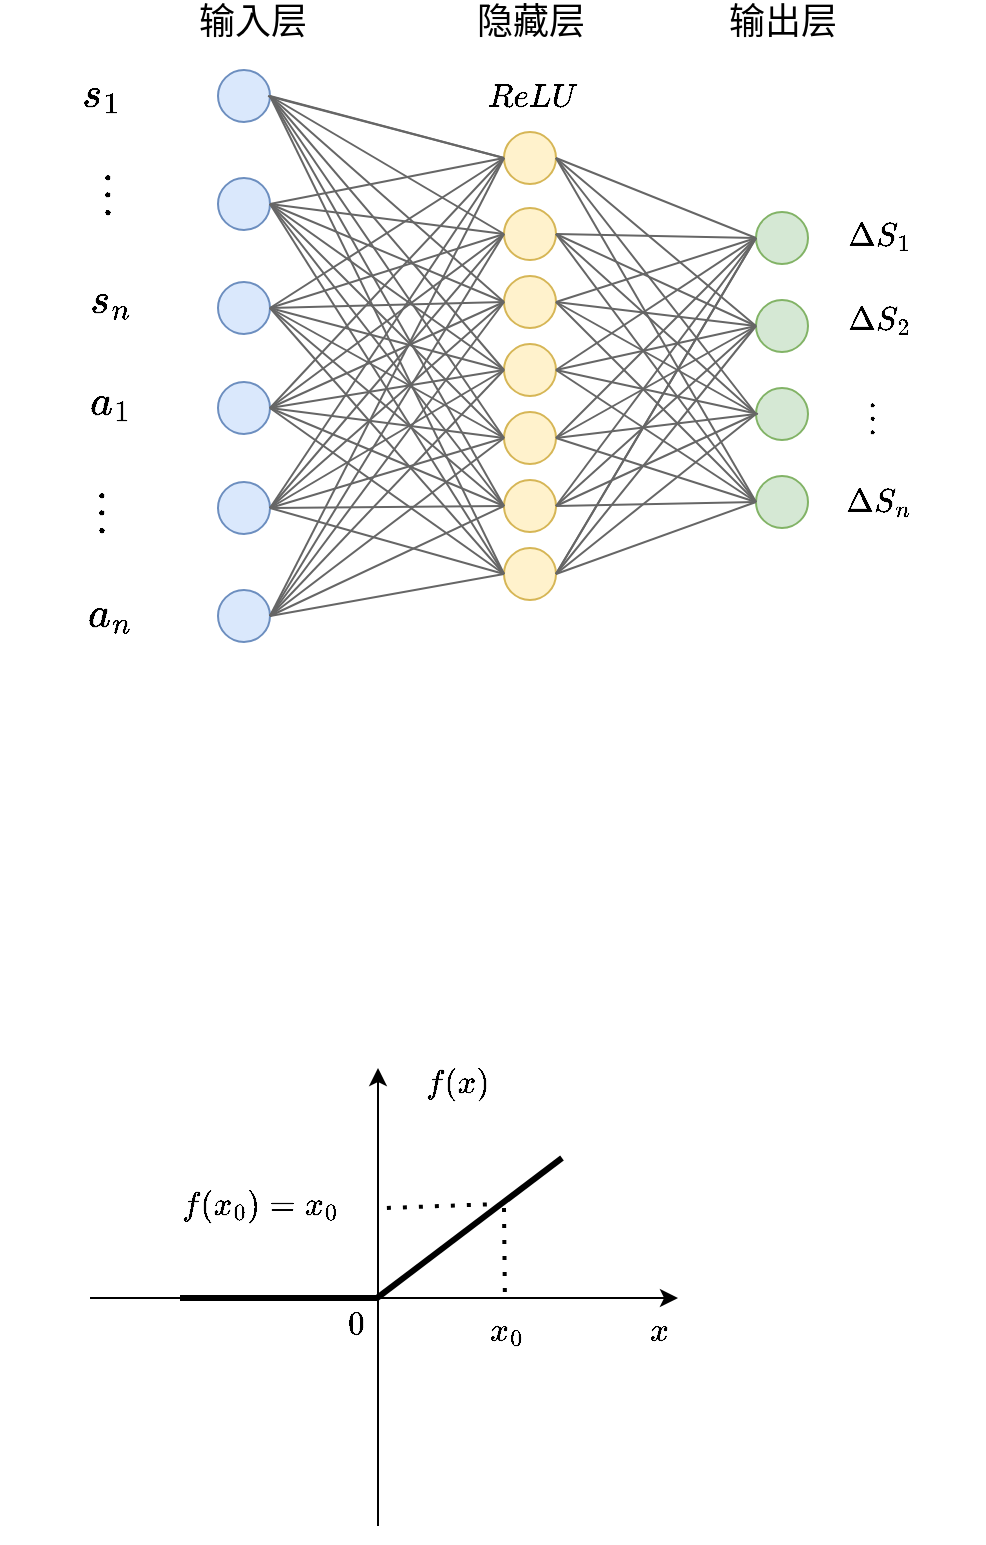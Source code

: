 <mxfile version="15.9.1" type="github">
  <diagram id="R-0LJIg4740oiYrScQ-5" name="第 1 页">
    <mxGraphModel dx="239" dy="440" grid="0" gridSize="10" guides="1" tooltips="1" connect="1" arrows="1" fold="1" page="0" pageScale="1" pageWidth="827" pageHeight="1169" math="1" shadow="0">
      <root>
        <mxCell id="0" />
        <mxCell id="1" parent="0" />
        <mxCell id="kZnqD4HNdVJVELvwvlzz-5" value="" style="ellipse;whiteSpace=wrap;html=1;aspect=fixed;fillColor=#dae8fc;strokeColor=#6c8ebf;" parent="1" vertex="1">
          <mxGeometry x="134" y="293" width="26" height="26" as="geometry" />
        </mxCell>
        <mxCell id="kZnqD4HNdVJVELvwvlzz-6" value="" style="ellipse;whiteSpace=wrap;html=1;aspect=fixed;fillColor=#dae8fc;strokeColor=#6c8ebf;" parent="1" vertex="1">
          <mxGeometry x="134" y="347" width="26" height="26" as="geometry" />
        </mxCell>
        <mxCell id="kZnqD4HNdVJVELvwvlzz-16" value="" style="ellipse;whiteSpace=wrap;html=1;aspect=fixed;fillColor=#dae8fc;strokeColor=#6c8ebf;" parent="1" vertex="1">
          <mxGeometry x="134" y="399" width="26" height="26" as="geometry" />
        </mxCell>
        <mxCell id="kZnqD4HNdVJVELvwvlzz-17" value="" style="ellipse;whiteSpace=wrap;html=1;aspect=fixed;fillColor=#dae8fc;strokeColor=#6c8ebf;" parent="1" vertex="1">
          <mxGeometry x="134" y="449" width="26" height="26" as="geometry" />
        </mxCell>
        <mxCell id="kZnqD4HNdVJVELvwvlzz-18" value="" style="ellipse;whiteSpace=wrap;html=1;aspect=fixed;fillColor=#dae8fc;strokeColor=#6c8ebf;" parent="1" vertex="1">
          <mxGeometry x="134" y="499" width="26" height="26" as="geometry" />
        </mxCell>
        <mxCell id="kZnqD4HNdVJVELvwvlzz-19" value="" style="ellipse;whiteSpace=wrap;html=1;aspect=fixed;fillColor=#dae8fc;strokeColor=#6c8ebf;" parent="1" vertex="1">
          <mxGeometry x="134" y="553" width="26" height="26" as="geometry" />
        </mxCell>
        <mxCell id="kZnqD4HNdVJVELvwvlzz-20" value="" style="ellipse;whiteSpace=wrap;html=1;aspect=fixed;fillColor=#fff2cc;strokeColor=#d6b656;" parent="1" vertex="1">
          <mxGeometry x="277" y="362" width="26" height="26" as="geometry" />
        </mxCell>
        <mxCell id="kZnqD4HNdVJVELvwvlzz-21" value="" style="ellipse;whiteSpace=wrap;html=1;aspect=fixed;fillColor=#fff2cc;strokeColor=#d6b656;" parent="1" vertex="1">
          <mxGeometry x="277" y="396" width="26" height="26" as="geometry" />
        </mxCell>
        <mxCell id="kZnqD4HNdVJVELvwvlzz-24" value="" style="ellipse;whiteSpace=wrap;html=1;aspect=fixed;fillColor=#d5e8d4;strokeColor=#82b366;" parent="1" vertex="1">
          <mxGeometry x="403" y="364" width="26" height="26" as="geometry" />
        </mxCell>
        <mxCell id="kZnqD4HNdVJVELvwvlzz-25" value="" style="ellipse;whiteSpace=wrap;html=1;aspect=fixed;fillColor=#d5e8d4;strokeColor=#82b366;" parent="1" vertex="1">
          <mxGeometry x="403" y="408" width="26" height="26" as="geometry" />
        </mxCell>
        <mxCell id="kZnqD4HNdVJVELvwvlzz-26" value="" style="ellipse;whiteSpace=wrap;html=1;aspect=fixed;fillColor=#d5e8d4;strokeColor=#82b366;" parent="1" vertex="1">
          <mxGeometry x="403" y="452" width="26" height="26" as="geometry" />
        </mxCell>
        <mxCell id="kZnqD4HNdVJVELvwvlzz-27" value="" style="ellipse;whiteSpace=wrap;html=1;aspect=fixed;fillColor=#d5e8d4;strokeColor=#82b366;" parent="1" vertex="1">
          <mxGeometry x="403" y="496" width="26" height="26" as="geometry" />
        </mxCell>
        <mxCell id="kZnqD4HNdVJVELvwvlzz-32" value="" style="ellipse;whiteSpace=wrap;html=1;aspect=fixed;fillColor=#fff2cc;strokeColor=#d6b656;" parent="1" vertex="1">
          <mxGeometry x="277" y="430" width="26" height="26" as="geometry" />
        </mxCell>
        <mxCell id="kZnqD4HNdVJVELvwvlzz-33" value="" style="ellipse;whiteSpace=wrap;html=1;aspect=fixed;fillColor=#fff2cc;strokeColor=#d6b656;" parent="1" vertex="1">
          <mxGeometry x="277" y="464" width="26" height="26" as="geometry" />
        </mxCell>
        <mxCell id="kZnqD4HNdVJVELvwvlzz-34" value="" style="ellipse;whiteSpace=wrap;html=1;aspect=fixed;fillColor=#fff2cc;strokeColor=#d6b656;" parent="1" vertex="1">
          <mxGeometry x="277" y="498" width="26" height="26" as="geometry" />
        </mxCell>
        <mxCell id="kZnqD4HNdVJVELvwvlzz-35" value="" style="ellipse;whiteSpace=wrap;html=1;aspect=fixed;fillColor=#fff2cc;strokeColor=#d6b656;" parent="1" vertex="1">
          <mxGeometry x="277" y="532" width="26" height="26" as="geometry" />
        </mxCell>
        <mxCell id="kZnqD4HNdVJVELvwvlzz-36" value="" style="ellipse;whiteSpace=wrap;html=1;aspect=fixed;fillColor=#fff2cc;strokeColor=#d6b656;" parent="1" vertex="1">
          <mxGeometry x="277" y="324" width="26" height="26" as="geometry" />
        </mxCell>
        <mxCell id="kZnqD4HNdVJVELvwvlzz-40" value="" style="endArrow=none;html=1;rounded=0;entryX=0;entryY=0.5;entryDx=0;entryDy=0;fillColor=#f5f5f5;strokeColor=#666666;" parent="1" target="kZnqD4HNdVJVELvwvlzz-36" edge="1">
          <mxGeometry width="50" height="50" relative="1" as="geometry">
            <mxPoint x="159" y="306" as="sourcePoint" />
            <mxPoint x="264" y="337" as="targetPoint" />
          </mxGeometry>
        </mxCell>
        <mxCell id="kZnqD4HNdVJVELvwvlzz-41" value="" style="endArrow=none;html=1;rounded=0;entryX=0;entryY=0.5;entryDx=0;entryDy=0;fillColor=#f5f5f5;strokeColor=#666666;" parent="1" target="kZnqD4HNdVJVELvwvlzz-36" edge="1">
          <mxGeometry width="50" height="50" relative="1" as="geometry">
            <mxPoint x="160" y="306" as="sourcePoint" />
            <mxPoint x="264" y="337" as="targetPoint" />
          </mxGeometry>
        </mxCell>
        <mxCell id="kZnqD4HNdVJVELvwvlzz-43" value="" style="endArrow=none;html=1;rounded=0;entryX=0;entryY=0.5;entryDx=0;entryDy=0;fillColor=#f5f5f5;strokeColor=#666666;" parent="1" target="kZnqD4HNdVJVELvwvlzz-20" edge="1">
          <mxGeometry width="50" height="50" relative="1" as="geometry">
            <mxPoint x="160" y="306" as="sourcePoint" />
            <mxPoint x="264" y="337" as="targetPoint" />
          </mxGeometry>
        </mxCell>
        <mxCell id="kZnqD4HNdVJVELvwvlzz-44" value="" style="endArrow=none;html=1;rounded=0;entryX=0;entryY=0.5;entryDx=0;entryDy=0;fillColor=#f5f5f5;strokeColor=#666666;" parent="1" target="kZnqD4HNdVJVELvwvlzz-21" edge="1">
          <mxGeometry width="50" height="50" relative="1" as="geometry">
            <mxPoint x="160" y="306" as="sourcePoint" />
            <mxPoint x="264" y="337" as="targetPoint" />
          </mxGeometry>
        </mxCell>
        <mxCell id="kZnqD4HNdVJVELvwvlzz-45" value="" style="endArrow=none;html=1;rounded=0;entryX=0;entryY=0.5;entryDx=0;entryDy=0;fillColor=#f5f5f5;strokeColor=#666666;" parent="1" target="kZnqD4HNdVJVELvwvlzz-32" edge="1">
          <mxGeometry width="50" height="50" relative="1" as="geometry">
            <mxPoint x="160" y="306" as="sourcePoint" />
            <mxPoint x="264" y="337" as="targetPoint" />
          </mxGeometry>
        </mxCell>
        <mxCell id="kZnqD4HNdVJVELvwvlzz-46" value="" style="endArrow=none;html=1;rounded=0;entryX=0;entryY=0.5;entryDx=0;entryDy=0;fillColor=#f5f5f5;strokeColor=#666666;" parent="1" target="kZnqD4HNdVJVELvwvlzz-33" edge="1">
          <mxGeometry width="50" height="50" relative="1" as="geometry">
            <mxPoint x="160" y="306" as="sourcePoint" />
            <mxPoint x="264" y="337" as="targetPoint" />
          </mxGeometry>
        </mxCell>
        <mxCell id="kZnqD4HNdVJVELvwvlzz-47" value="" style="endArrow=none;html=1;rounded=0;entryX=0;entryY=0.5;entryDx=0;entryDy=0;fillColor=#f5f5f5;strokeColor=#666666;" parent="1" target="kZnqD4HNdVJVELvwvlzz-34" edge="1">
          <mxGeometry width="50" height="50" relative="1" as="geometry">
            <mxPoint x="160" y="306" as="sourcePoint" />
            <mxPoint x="264" y="337" as="targetPoint" />
          </mxGeometry>
        </mxCell>
        <mxCell id="kZnqD4HNdVJVELvwvlzz-48" value="" style="endArrow=none;html=1;rounded=0;entryX=0;entryY=0.5;entryDx=0;entryDy=0;fillColor=#f5f5f5;strokeColor=#666666;" parent="1" target="kZnqD4HNdVJVELvwvlzz-35" edge="1">
          <mxGeometry width="50" height="50" relative="1" as="geometry">
            <mxPoint x="160" y="306" as="sourcePoint" />
            <mxPoint x="264" y="337" as="targetPoint" />
          </mxGeometry>
        </mxCell>
        <mxCell id="kZnqD4HNdVJVELvwvlzz-49" value="" style="endArrow=none;html=1;rounded=0;entryX=1;entryY=0.5;entryDx=0;entryDy=0;exitX=0;exitY=0.5;exitDx=0;exitDy=0;fillColor=#f5f5f5;strokeColor=#666666;" parent="1" source="kZnqD4HNdVJVELvwvlzz-36" target="kZnqD4HNdVJVELvwvlzz-6" edge="1">
          <mxGeometry width="50" height="50" relative="1" as="geometry">
            <mxPoint x="27" y="413" as="sourcePoint" />
            <mxPoint x="77" y="363" as="targetPoint" />
          </mxGeometry>
        </mxCell>
        <mxCell id="kZnqD4HNdVJVELvwvlzz-50" value="" style="endArrow=none;html=1;rounded=0;entryX=1;entryY=0.5;entryDx=0;entryDy=0;exitX=0;exitY=0.5;exitDx=0;exitDy=0;fillColor=#f5f5f5;strokeColor=#666666;" parent="1" source="kZnqD4HNdVJVELvwvlzz-20" target="kZnqD4HNdVJVELvwvlzz-6" edge="1">
          <mxGeometry width="50" height="50" relative="1" as="geometry">
            <mxPoint x="27" y="413" as="sourcePoint" />
            <mxPoint x="77" y="363" as="targetPoint" />
          </mxGeometry>
        </mxCell>
        <mxCell id="kZnqD4HNdVJVELvwvlzz-51" value="" style="endArrow=none;html=1;rounded=0;entryX=1;entryY=0.5;entryDx=0;entryDy=0;exitX=0;exitY=0.5;exitDx=0;exitDy=0;fillColor=#f5f5f5;strokeColor=#666666;" parent="1" source="kZnqD4HNdVJVELvwvlzz-21" target="kZnqD4HNdVJVELvwvlzz-6" edge="1">
          <mxGeometry width="50" height="50" relative="1" as="geometry">
            <mxPoint x="27" y="413" as="sourcePoint" />
            <mxPoint x="77" y="363" as="targetPoint" />
          </mxGeometry>
        </mxCell>
        <mxCell id="kZnqD4HNdVJVELvwvlzz-52" value="" style="endArrow=none;html=1;rounded=0;entryX=1;entryY=0.5;entryDx=0;entryDy=0;exitX=0;exitY=0.5;exitDx=0;exitDy=0;fillColor=#f5f5f5;strokeColor=#666666;" parent="1" source="kZnqD4HNdVJVELvwvlzz-32" target="kZnqD4HNdVJVELvwvlzz-6" edge="1">
          <mxGeometry width="50" height="50" relative="1" as="geometry">
            <mxPoint x="27" y="413" as="sourcePoint" />
            <mxPoint x="77" y="363" as="targetPoint" />
          </mxGeometry>
        </mxCell>
        <mxCell id="kZnqD4HNdVJVELvwvlzz-53" value="" style="endArrow=none;html=1;rounded=0;entryX=1;entryY=0.5;entryDx=0;entryDy=0;exitX=0;exitY=0.5;exitDx=0;exitDy=0;fillColor=#f5f5f5;strokeColor=#666666;" parent="1" source="kZnqD4HNdVJVELvwvlzz-33" target="kZnqD4HNdVJVELvwvlzz-6" edge="1">
          <mxGeometry width="50" height="50" relative="1" as="geometry">
            <mxPoint x="27" y="413" as="sourcePoint" />
            <mxPoint x="77" y="363" as="targetPoint" />
          </mxGeometry>
        </mxCell>
        <mxCell id="kZnqD4HNdVJVELvwvlzz-54" value="" style="endArrow=none;html=1;rounded=0;entryX=1;entryY=0.5;entryDx=0;entryDy=0;exitX=0;exitY=0.5;exitDx=0;exitDy=0;fillColor=#f5f5f5;strokeColor=#666666;" parent="1" source="kZnqD4HNdVJVELvwvlzz-34" target="kZnqD4HNdVJVELvwvlzz-6" edge="1">
          <mxGeometry width="50" height="50" relative="1" as="geometry">
            <mxPoint x="27" y="413" as="sourcePoint" />
            <mxPoint x="77" y="363" as="targetPoint" />
          </mxGeometry>
        </mxCell>
        <mxCell id="kZnqD4HNdVJVELvwvlzz-55" value="" style="endArrow=none;html=1;rounded=0;entryX=1;entryY=0.5;entryDx=0;entryDy=0;exitX=0;exitY=0.5;exitDx=0;exitDy=0;fillColor=#f5f5f5;strokeColor=#666666;" parent="1" source="kZnqD4HNdVJVELvwvlzz-35" target="kZnqD4HNdVJVELvwvlzz-6" edge="1">
          <mxGeometry width="50" height="50" relative="1" as="geometry">
            <mxPoint x="27" y="413" as="sourcePoint" />
            <mxPoint x="77" y="363" as="targetPoint" />
          </mxGeometry>
        </mxCell>
        <mxCell id="kZnqD4HNdVJVELvwvlzz-57" value="" style="endArrow=none;html=1;rounded=0;entryX=1;entryY=0.5;entryDx=0;entryDy=0;exitX=0;exitY=0.5;exitDx=0;exitDy=0;fillColor=#f5f5f5;strokeColor=#666666;" parent="1" source="kZnqD4HNdVJVELvwvlzz-36" target="kZnqD4HNdVJVELvwvlzz-16" edge="1">
          <mxGeometry width="50" height="50" relative="1" as="geometry">
            <mxPoint x="61" y="468" as="sourcePoint" />
            <mxPoint x="111" y="418" as="targetPoint" />
          </mxGeometry>
        </mxCell>
        <mxCell id="kZnqD4HNdVJVELvwvlzz-58" value="" style="endArrow=none;html=1;rounded=0;entryX=1;entryY=0.5;entryDx=0;entryDy=0;exitX=0;exitY=0.5;exitDx=0;exitDy=0;fillColor=#f5f5f5;strokeColor=#666666;" parent="1" source="kZnqD4HNdVJVELvwvlzz-20" target="kZnqD4HNdVJVELvwvlzz-16" edge="1">
          <mxGeometry width="50" height="50" relative="1" as="geometry">
            <mxPoint x="61" y="468" as="sourcePoint" />
            <mxPoint x="111" y="418" as="targetPoint" />
          </mxGeometry>
        </mxCell>
        <mxCell id="kZnqD4HNdVJVELvwvlzz-59" value="" style="endArrow=none;html=1;rounded=0;entryX=1;entryY=0.5;entryDx=0;entryDy=0;exitX=0;exitY=0.5;exitDx=0;exitDy=0;fillColor=#f5f5f5;strokeColor=#666666;" parent="1" source="kZnqD4HNdVJVELvwvlzz-21" target="kZnqD4HNdVJVELvwvlzz-16" edge="1">
          <mxGeometry width="50" height="50" relative="1" as="geometry">
            <mxPoint x="61" y="468" as="sourcePoint" />
            <mxPoint x="111" y="418" as="targetPoint" />
          </mxGeometry>
        </mxCell>
        <mxCell id="kZnqD4HNdVJVELvwvlzz-60" value="" style="endArrow=none;html=1;rounded=0;entryX=1;entryY=0.5;entryDx=0;entryDy=0;exitX=0;exitY=0.5;exitDx=0;exitDy=0;fillColor=#f5f5f5;strokeColor=#666666;" parent="1" source="kZnqD4HNdVJVELvwvlzz-32" target="kZnqD4HNdVJVELvwvlzz-16" edge="1">
          <mxGeometry width="50" height="50" relative="1" as="geometry">
            <mxPoint x="61" y="468" as="sourcePoint" />
            <mxPoint x="111" y="418" as="targetPoint" />
          </mxGeometry>
        </mxCell>
        <mxCell id="kZnqD4HNdVJVELvwvlzz-61" value="" style="endArrow=none;html=1;rounded=0;entryX=1;entryY=0.5;entryDx=0;entryDy=0;exitX=0;exitY=0.5;exitDx=0;exitDy=0;fillColor=#f5f5f5;strokeColor=#666666;" parent="1" source="kZnqD4HNdVJVELvwvlzz-33" target="kZnqD4HNdVJVELvwvlzz-16" edge="1">
          <mxGeometry width="50" height="50" relative="1" as="geometry">
            <mxPoint x="61" y="468" as="sourcePoint" />
            <mxPoint x="111" y="418" as="targetPoint" />
          </mxGeometry>
        </mxCell>
        <mxCell id="kZnqD4HNdVJVELvwvlzz-62" value="" style="endArrow=none;html=1;rounded=0;entryX=1;entryY=0.5;entryDx=0;entryDy=0;exitX=0;exitY=0.5;exitDx=0;exitDy=0;fillColor=#f5f5f5;strokeColor=#666666;" parent="1" source="kZnqD4HNdVJVELvwvlzz-34" target="kZnqD4HNdVJVELvwvlzz-16" edge="1">
          <mxGeometry width="50" height="50" relative="1" as="geometry">
            <mxPoint x="61" y="468" as="sourcePoint" />
            <mxPoint x="111" y="418" as="targetPoint" />
          </mxGeometry>
        </mxCell>
        <mxCell id="kZnqD4HNdVJVELvwvlzz-63" value="" style="endArrow=none;html=1;rounded=0;entryX=1;entryY=0.5;entryDx=0;entryDy=0;exitX=0;exitY=0.5;exitDx=0;exitDy=0;fillColor=#f5f5f5;strokeColor=#666666;" parent="1" source="kZnqD4HNdVJVELvwvlzz-35" target="kZnqD4HNdVJVELvwvlzz-16" edge="1">
          <mxGeometry width="50" height="50" relative="1" as="geometry">
            <mxPoint x="61" y="468" as="sourcePoint" />
            <mxPoint x="111" y="418" as="targetPoint" />
          </mxGeometry>
        </mxCell>
        <mxCell id="kZnqD4HNdVJVELvwvlzz-64" value="" style="endArrow=none;html=1;rounded=0;entryX=1;entryY=0.5;entryDx=0;entryDy=0;exitX=0;exitY=0.5;exitDx=0;exitDy=0;fillColor=#f5f5f5;strokeColor=#666666;" parent="1" source="kZnqD4HNdVJVELvwvlzz-20" target="kZnqD4HNdVJVELvwvlzz-17" edge="1">
          <mxGeometry width="50" height="50" relative="1" as="geometry">
            <mxPoint x="287" y="555" as="sourcePoint" />
            <mxPoint x="170" y="422" as="targetPoint" />
          </mxGeometry>
        </mxCell>
        <mxCell id="kZnqD4HNdVJVELvwvlzz-65" value="" style="endArrow=none;html=1;rounded=0;entryX=1;entryY=0.5;entryDx=0;entryDy=0;exitX=0;exitY=0.5;exitDx=0;exitDy=0;fillColor=#f5f5f5;strokeColor=#666666;" parent="1" source="kZnqD4HNdVJVELvwvlzz-36" target="kZnqD4HNdVJVELvwvlzz-17" edge="1">
          <mxGeometry width="50" height="50" relative="1" as="geometry">
            <mxPoint x="287" y="555" as="sourcePoint" />
            <mxPoint x="170" y="422" as="targetPoint" />
          </mxGeometry>
        </mxCell>
        <mxCell id="kZnqD4HNdVJVELvwvlzz-66" value="" style="endArrow=none;html=1;rounded=0;entryX=1;entryY=0.5;entryDx=0;entryDy=0;exitX=0;exitY=0.5;exitDx=0;exitDy=0;fillColor=#f5f5f5;strokeColor=#666666;" parent="1" source="kZnqD4HNdVJVELvwvlzz-21" target="kZnqD4HNdVJVELvwvlzz-17" edge="1">
          <mxGeometry width="50" height="50" relative="1" as="geometry">
            <mxPoint x="287" y="555" as="sourcePoint" />
            <mxPoint x="170" y="422" as="targetPoint" />
          </mxGeometry>
        </mxCell>
        <mxCell id="kZnqD4HNdVJVELvwvlzz-67" value="" style="endArrow=none;html=1;rounded=0;entryX=1;entryY=0.5;entryDx=0;entryDy=0;exitX=0;exitY=0.5;exitDx=0;exitDy=0;fillColor=#f5f5f5;strokeColor=#666666;" parent="1" source="kZnqD4HNdVJVELvwvlzz-32" target="kZnqD4HNdVJVELvwvlzz-17" edge="1">
          <mxGeometry width="50" height="50" relative="1" as="geometry">
            <mxPoint x="287" y="555" as="sourcePoint" />
            <mxPoint x="170" y="422" as="targetPoint" />
          </mxGeometry>
        </mxCell>
        <mxCell id="kZnqD4HNdVJVELvwvlzz-68" value="" style="endArrow=none;html=1;rounded=0;entryX=1;entryY=0.5;entryDx=0;entryDy=0;exitX=0;exitY=0.5;exitDx=0;exitDy=0;fillColor=#f5f5f5;strokeColor=#666666;" parent="1" source="kZnqD4HNdVJVELvwvlzz-33" target="kZnqD4HNdVJVELvwvlzz-17" edge="1">
          <mxGeometry width="50" height="50" relative="1" as="geometry">
            <mxPoint x="287" y="555" as="sourcePoint" />
            <mxPoint x="170" y="422" as="targetPoint" />
          </mxGeometry>
        </mxCell>
        <mxCell id="kZnqD4HNdVJVELvwvlzz-69" value="" style="endArrow=none;html=1;rounded=0;entryX=1;entryY=0.5;entryDx=0;entryDy=0;exitX=0;exitY=0.5;exitDx=0;exitDy=0;fillColor=#f5f5f5;strokeColor=#666666;" parent="1" source="kZnqD4HNdVJVELvwvlzz-34" target="kZnqD4HNdVJVELvwvlzz-17" edge="1">
          <mxGeometry width="50" height="50" relative="1" as="geometry">
            <mxPoint x="287" y="555" as="sourcePoint" />
            <mxPoint x="170" y="422" as="targetPoint" />
          </mxGeometry>
        </mxCell>
        <mxCell id="kZnqD4HNdVJVELvwvlzz-70" value="" style="endArrow=none;html=1;rounded=0;entryX=1;entryY=0.5;entryDx=0;entryDy=0;exitX=0;exitY=0.5;exitDx=0;exitDy=0;fillColor=#f5f5f5;strokeColor=#666666;" parent="1" source="kZnqD4HNdVJVELvwvlzz-35" target="kZnqD4HNdVJVELvwvlzz-17" edge="1">
          <mxGeometry width="50" height="50" relative="1" as="geometry">
            <mxPoint x="287" y="555" as="sourcePoint" />
            <mxPoint x="170" y="422" as="targetPoint" />
          </mxGeometry>
        </mxCell>
        <mxCell id="kZnqD4HNdVJVELvwvlzz-71" value="" style="endArrow=none;html=1;rounded=0;entryX=1;entryY=0.5;entryDx=0;entryDy=0;exitX=0;exitY=0.5;exitDx=0;exitDy=0;fillColor=#f5f5f5;strokeColor=#666666;" parent="1" source="kZnqD4HNdVJVELvwvlzz-35" target="kZnqD4HNdVJVELvwvlzz-18" edge="1">
          <mxGeometry width="50" height="50" relative="1" as="geometry">
            <mxPoint x="287" y="555" as="sourcePoint" />
            <mxPoint x="170" y="472" as="targetPoint" />
          </mxGeometry>
        </mxCell>
        <mxCell id="kZnqD4HNdVJVELvwvlzz-72" value="" style="endArrow=none;html=1;rounded=0;entryX=1;entryY=0.5;entryDx=0;entryDy=0;exitX=0;exitY=0.5;exitDx=0;exitDy=0;fillColor=#f5f5f5;strokeColor=#666666;" parent="1" source="kZnqD4HNdVJVELvwvlzz-36" target="kZnqD4HNdVJVELvwvlzz-18" edge="1">
          <mxGeometry width="50" height="50" relative="1" as="geometry">
            <mxPoint x="287" y="555" as="sourcePoint" />
            <mxPoint x="170" y="472" as="targetPoint" />
          </mxGeometry>
        </mxCell>
        <mxCell id="kZnqD4HNdVJVELvwvlzz-73" value="" style="endArrow=none;html=1;rounded=0;entryX=1;entryY=0.5;entryDx=0;entryDy=0;exitX=0;exitY=0.5;exitDx=0;exitDy=0;fillColor=#f5f5f5;strokeColor=#666666;" parent="1" source="kZnqD4HNdVJVELvwvlzz-34" target="kZnqD4HNdVJVELvwvlzz-18" edge="1">
          <mxGeometry width="50" height="50" relative="1" as="geometry">
            <mxPoint x="287" y="555" as="sourcePoint" />
            <mxPoint x="170" y="472" as="targetPoint" />
          </mxGeometry>
        </mxCell>
        <mxCell id="kZnqD4HNdVJVELvwvlzz-74" value="" style="endArrow=none;html=1;rounded=0;entryX=1;entryY=0.5;entryDx=0;entryDy=0;exitX=0;exitY=0.5;exitDx=0;exitDy=0;fillColor=#f5f5f5;strokeColor=#666666;" parent="1" source="kZnqD4HNdVJVELvwvlzz-33" target="kZnqD4HNdVJVELvwvlzz-18" edge="1">
          <mxGeometry width="50" height="50" relative="1" as="geometry">
            <mxPoint x="287" y="555" as="sourcePoint" />
            <mxPoint x="170" y="472" as="targetPoint" />
          </mxGeometry>
        </mxCell>
        <mxCell id="kZnqD4HNdVJVELvwvlzz-75" value="" style="endArrow=none;html=1;rounded=0;entryX=1;entryY=0.5;entryDx=0;entryDy=0;exitX=0;exitY=0.5;exitDx=0;exitDy=0;fillColor=#f5f5f5;strokeColor=#666666;" parent="1" source="kZnqD4HNdVJVELvwvlzz-32" target="kZnqD4HNdVJVELvwvlzz-18" edge="1">
          <mxGeometry width="50" height="50" relative="1" as="geometry">
            <mxPoint x="271" y="443" as="sourcePoint" />
            <mxPoint x="160" y="512" as="targetPoint" />
          </mxGeometry>
        </mxCell>
        <mxCell id="kZnqD4HNdVJVELvwvlzz-76" value="" style="endArrow=none;html=1;rounded=0;entryX=1;entryY=0.5;entryDx=0;entryDy=0;exitX=0;exitY=0.5;exitDx=0;exitDy=0;fillColor=#f5f5f5;strokeColor=#666666;" parent="1" source="kZnqD4HNdVJVELvwvlzz-21" target="kZnqD4HNdVJVELvwvlzz-18" edge="1">
          <mxGeometry width="50" height="50" relative="1" as="geometry">
            <mxPoint x="271" y="443" as="sourcePoint" />
            <mxPoint x="160" y="512" as="targetPoint" />
          </mxGeometry>
        </mxCell>
        <mxCell id="kZnqD4HNdVJVELvwvlzz-77" value="" style="endArrow=none;html=1;rounded=0;entryX=1;entryY=0.5;entryDx=0;entryDy=0;exitX=0;exitY=0.5;exitDx=0;exitDy=0;fillColor=#f5f5f5;strokeColor=#666666;" parent="1" source="kZnqD4HNdVJVELvwvlzz-20" target="kZnqD4HNdVJVELvwvlzz-18" edge="1">
          <mxGeometry width="50" height="50" relative="1" as="geometry">
            <mxPoint x="271" y="443" as="sourcePoint" />
            <mxPoint x="160" y="512" as="targetPoint" />
          </mxGeometry>
        </mxCell>
        <mxCell id="kZnqD4HNdVJVELvwvlzz-78" value="" style="endArrow=none;html=1;rounded=0;exitX=1;exitY=0.5;exitDx=0;exitDy=0;entryX=0;entryY=0.5;entryDx=0;entryDy=0;fillColor=#f5f5f5;strokeColor=#666666;" parent="1" source="kZnqD4HNdVJVELvwvlzz-19" target="kZnqD4HNdVJVELvwvlzz-36" edge="1">
          <mxGeometry width="50" height="50" relative="1" as="geometry">
            <mxPoint x="375" y="487" as="sourcePoint" />
            <mxPoint x="425" y="437" as="targetPoint" />
          </mxGeometry>
        </mxCell>
        <mxCell id="kZnqD4HNdVJVELvwvlzz-79" value="" style="endArrow=none;html=1;rounded=0;exitX=1;exitY=0.5;exitDx=0;exitDy=0;entryX=0;entryY=0.5;entryDx=0;entryDy=0;fillColor=#f5f5f5;strokeColor=#666666;" parent="1" source="kZnqD4HNdVJVELvwvlzz-19" target="kZnqD4HNdVJVELvwvlzz-20" edge="1">
          <mxGeometry width="50" height="50" relative="1" as="geometry">
            <mxPoint x="375" y="487" as="sourcePoint" />
            <mxPoint x="425" y="437" as="targetPoint" />
          </mxGeometry>
        </mxCell>
        <mxCell id="kZnqD4HNdVJVELvwvlzz-80" value="" style="endArrow=none;html=1;rounded=0;exitX=1;exitY=0.5;exitDx=0;exitDy=0;entryX=0;entryY=0.5;entryDx=0;entryDy=0;fillColor=#f5f5f5;strokeColor=#666666;" parent="1" source="kZnqD4HNdVJVELvwvlzz-19" target="kZnqD4HNdVJVELvwvlzz-21" edge="1">
          <mxGeometry width="50" height="50" relative="1" as="geometry">
            <mxPoint x="375" y="487" as="sourcePoint" />
            <mxPoint x="425" y="437" as="targetPoint" />
          </mxGeometry>
        </mxCell>
        <mxCell id="kZnqD4HNdVJVELvwvlzz-81" value="" style="endArrow=none;html=1;rounded=0;exitX=1;exitY=0.5;exitDx=0;exitDy=0;entryX=0;entryY=0.5;entryDx=0;entryDy=0;fillColor=#f5f5f5;strokeColor=#666666;" parent="1" source="kZnqD4HNdVJVELvwvlzz-19" target="kZnqD4HNdVJVELvwvlzz-32" edge="1">
          <mxGeometry width="50" height="50" relative="1" as="geometry">
            <mxPoint x="375" y="487" as="sourcePoint" />
            <mxPoint x="425" y="437" as="targetPoint" />
          </mxGeometry>
        </mxCell>
        <mxCell id="kZnqD4HNdVJVELvwvlzz-82" value="" style="endArrow=none;html=1;rounded=0;exitX=1;exitY=0.5;exitDx=0;exitDy=0;entryX=0;entryY=0.5;entryDx=0;entryDy=0;fillColor=#f5f5f5;strokeColor=#666666;" parent="1" source="kZnqD4HNdVJVELvwvlzz-19" target="kZnqD4HNdVJVELvwvlzz-33" edge="1">
          <mxGeometry width="50" height="50" relative="1" as="geometry">
            <mxPoint x="375" y="487" as="sourcePoint" />
            <mxPoint x="425" y="437" as="targetPoint" />
          </mxGeometry>
        </mxCell>
        <mxCell id="kZnqD4HNdVJVELvwvlzz-83" value="" style="endArrow=none;html=1;rounded=0;exitX=1;exitY=0.5;exitDx=0;exitDy=0;entryX=0;entryY=0.5;entryDx=0;entryDy=0;fillColor=#f5f5f5;strokeColor=#666666;" parent="1" source="kZnqD4HNdVJVELvwvlzz-19" target="kZnqD4HNdVJVELvwvlzz-34" edge="1">
          <mxGeometry width="50" height="50" relative="1" as="geometry">
            <mxPoint x="375" y="487" as="sourcePoint" />
            <mxPoint x="425" y="437" as="targetPoint" />
          </mxGeometry>
        </mxCell>
        <mxCell id="kZnqD4HNdVJVELvwvlzz-84" value="" style="endArrow=none;html=1;rounded=0;exitX=1;exitY=0.5;exitDx=0;exitDy=0;entryX=0;entryY=0.5;entryDx=0;entryDy=0;fillColor=#f5f5f5;strokeColor=#666666;" parent="1" source="kZnqD4HNdVJVELvwvlzz-19" target="kZnqD4HNdVJVELvwvlzz-35" edge="1">
          <mxGeometry width="50" height="50" relative="1" as="geometry">
            <mxPoint x="375" y="487" as="sourcePoint" />
            <mxPoint x="425" y="437" as="targetPoint" />
          </mxGeometry>
        </mxCell>
        <mxCell id="kZnqD4HNdVJVELvwvlzz-85" value="" style="endArrow=none;html=1;rounded=0;entryX=0;entryY=0.5;entryDx=0;entryDy=0;exitX=1;exitY=0.5;exitDx=0;exitDy=0;fillColor=#f5f5f5;strokeColor=#666666;" parent="1" source="kZnqD4HNdVJVELvwvlzz-36" target="kZnqD4HNdVJVELvwvlzz-24" edge="1">
          <mxGeometry width="50" height="50" relative="1" as="geometry">
            <mxPoint x="297" y="565" as="sourcePoint" />
            <mxPoint x="180" y="482" as="targetPoint" />
          </mxGeometry>
        </mxCell>
        <mxCell id="kZnqD4HNdVJVELvwvlzz-86" value="" style="endArrow=none;html=1;rounded=0;entryX=0;entryY=0.5;entryDx=0;entryDy=0;exitX=1;exitY=0.5;exitDx=0;exitDy=0;fillColor=#f5f5f5;strokeColor=#666666;" parent="1" source="kZnqD4HNdVJVELvwvlzz-20" target="kZnqD4HNdVJVELvwvlzz-24" edge="1">
          <mxGeometry width="50" height="50" relative="1" as="geometry">
            <mxPoint x="297" y="565" as="sourcePoint" />
            <mxPoint x="180" y="482" as="targetPoint" />
          </mxGeometry>
        </mxCell>
        <mxCell id="kZnqD4HNdVJVELvwvlzz-87" value="" style="endArrow=none;html=1;rounded=0;entryX=0;entryY=0.5;entryDx=0;entryDy=0;exitX=1;exitY=0.5;exitDx=0;exitDy=0;fillColor=#f5f5f5;strokeColor=#666666;" parent="1" source="kZnqD4HNdVJVELvwvlzz-21" target="kZnqD4HNdVJVELvwvlzz-24" edge="1">
          <mxGeometry width="50" height="50" relative="1" as="geometry">
            <mxPoint x="297" y="565" as="sourcePoint" />
            <mxPoint x="180" y="482" as="targetPoint" />
          </mxGeometry>
        </mxCell>
        <mxCell id="kZnqD4HNdVJVELvwvlzz-88" value="" style="endArrow=none;html=1;rounded=0;entryX=0;entryY=0.5;entryDx=0;entryDy=0;exitX=1;exitY=0.5;exitDx=0;exitDy=0;fillColor=#f5f5f5;strokeColor=#666666;" parent="1" source="kZnqD4HNdVJVELvwvlzz-32" target="kZnqD4HNdVJVELvwvlzz-24" edge="1">
          <mxGeometry width="50" height="50" relative="1" as="geometry">
            <mxPoint x="297" y="565" as="sourcePoint" />
            <mxPoint x="180" y="482" as="targetPoint" />
          </mxGeometry>
        </mxCell>
        <mxCell id="kZnqD4HNdVJVELvwvlzz-89" value="" style="endArrow=none;html=1;rounded=0;entryX=0;entryY=0.5;entryDx=0;entryDy=0;exitX=1;exitY=0.5;exitDx=0;exitDy=0;fillColor=#f5f5f5;strokeColor=#666666;" parent="1" source="kZnqD4HNdVJVELvwvlzz-33" target="kZnqD4HNdVJVELvwvlzz-24" edge="1">
          <mxGeometry width="50" height="50" relative="1" as="geometry">
            <mxPoint x="297" y="565" as="sourcePoint" />
            <mxPoint x="180" y="482" as="targetPoint" />
          </mxGeometry>
        </mxCell>
        <mxCell id="kZnqD4HNdVJVELvwvlzz-90" value="" style="endArrow=none;html=1;rounded=0;entryX=0;entryY=0.5;entryDx=0;entryDy=0;exitX=1;exitY=0.5;exitDx=0;exitDy=0;fillColor=#f5f5f5;strokeColor=#666666;" parent="1" source="kZnqD4HNdVJVELvwvlzz-34" target="kZnqD4HNdVJVELvwvlzz-24" edge="1">
          <mxGeometry width="50" height="50" relative="1" as="geometry">
            <mxPoint x="297" y="565" as="sourcePoint" />
            <mxPoint x="180" y="482" as="targetPoint" />
          </mxGeometry>
        </mxCell>
        <mxCell id="kZnqD4HNdVJVELvwvlzz-91" value="" style="endArrow=none;html=1;rounded=0;entryX=0;entryY=0.5;entryDx=0;entryDy=0;exitX=1;exitY=0.5;exitDx=0;exitDy=0;fillColor=#f5f5f5;strokeColor=#666666;" parent="1" source="kZnqD4HNdVJVELvwvlzz-35" target="kZnqD4HNdVJVELvwvlzz-24" edge="1">
          <mxGeometry width="50" height="50" relative="1" as="geometry">
            <mxPoint x="297" y="565" as="sourcePoint" />
            <mxPoint x="180" y="482" as="targetPoint" />
          </mxGeometry>
        </mxCell>
        <mxCell id="kZnqD4HNdVJVELvwvlzz-92" value="" style="endArrow=none;html=1;rounded=0;exitX=1;exitY=0.5;exitDx=0;exitDy=0;fillColor=#f5f5f5;strokeColor=#666666;" parent="1" source="kZnqD4HNdVJVELvwvlzz-35" edge="1">
          <mxGeometry width="50" height="50" relative="1" as="geometry">
            <mxPoint x="303" y="545" as="sourcePoint" />
            <mxPoint x="403" y="377" as="targetPoint" />
          </mxGeometry>
        </mxCell>
        <mxCell id="kZnqD4HNdVJVELvwvlzz-93" value="" style="endArrow=none;html=1;rounded=0;entryX=0;entryY=0.5;entryDx=0;entryDy=0;exitX=1;exitY=0.5;exitDx=0;exitDy=0;fillColor=#f5f5f5;strokeColor=#666666;" parent="1" source="kZnqD4HNdVJVELvwvlzz-36" target="kZnqD4HNdVJVELvwvlzz-25" edge="1">
          <mxGeometry width="50" height="50" relative="1" as="geometry">
            <mxPoint x="297" y="565" as="sourcePoint" />
            <mxPoint x="180" y="482" as="targetPoint" />
          </mxGeometry>
        </mxCell>
        <mxCell id="kZnqD4HNdVJVELvwvlzz-94" value="" style="endArrow=none;html=1;rounded=0;entryX=0;entryY=0.5;entryDx=0;entryDy=0;exitX=1;exitY=0.5;exitDx=0;exitDy=0;fillColor=#f5f5f5;strokeColor=#666666;" parent="1" source="kZnqD4HNdVJVELvwvlzz-36" target="kZnqD4HNdVJVELvwvlzz-26" edge="1">
          <mxGeometry width="50" height="50" relative="1" as="geometry">
            <mxPoint x="297" y="565" as="sourcePoint" />
            <mxPoint x="180" y="482" as="targetPoint" />
          </mxGeometry>
        </mxCell>
        <mxCell id="kZnqD4HNdVJVELvwvlzz-95" value="" style="endArrow=none;html=1;rounded=0;entryX=0;entryY=0.5;entryDx=0;entryDy=0;exitX=1;exitY=0.5;exitDx=0;exitDy=0;fillColor=#f5f5f5;strokeColor=#666666;" parent="1" source="kZnqD4HNdVJVELvwvlzz-36" target="kZnqD4HNdVJVELvwvlzz-27" edge="1">
          <mxGeometry width="50" height="50" relative="1" as="geometry">
            <mxPoint x="297" y="565" as="sourcePoint" />
            <mxPoint x="180" y="482" as="targetPoint" />
          </mxGeometry>
        </mxCell>
        <mxCell id="kZnqD4HNdVJVELvwvlzz-96" value="" style="endArrow=none;html=1;rounded=0;entryX=0;entryY=0.5;entryDx=0;entryDy=0;exitX=1;exitY=0.5;exitDx=0;exitDy=0;fillColor=#f5f5f5;strokeColor=#666666;" parent="1" source="kZnqD4HNdVJVELvwvlzz-20" target="kZnqD4HNdVJVELvwvlzz-25" edge="1">
          <mxGeometry width="50" height="50" relative="1" as="geometry">
            <mxPoint x="297" y="565" as="sourcePoint" />
            <mxPoint x="180" y="482" as="targetPoint" />
          </mxGeometry>
        </mxCell>
        <mxCell id="kZnqD4HNdVJVELvwvlzz-98" value="" style="endArrow=none;html=1;rounded=0;entryX=0;entryY=0.5;entryDx=0;entryDy=0;exitX=1;exitY=0.5;exitDx=0;exitDy=0;fillColor=#f5f5f5;strokeColor=#666666;" parent="1" source="kZnqD4HNdVJVELvwvlzz-20" target="kZnqD4HNdVJVELvwvlzz-26" edge="1">
          <mxGeometry width="50" height="50" relative="1" as="geometry">
            <mxPoint x="297" y="565" as="sourcePoint" />
            <mxPoint x="180" y="482" as="targetPoint" />
          </mxGeometry>
        </mxCell>
        <mxCell id="kZnqD4HNdVJVELvwvlzz-99" value="" style="endArrow=none;html=1;rounded=0;entryX=0;entryY=0.5;entryDx=0;entryDy=0;exitX=1;exitY=0.5;exitDx=0;exitDy=0;fillColor=#f5f5f5;strokeColor=#666666;" parent="1" source="kZnqD4HNdVJVELvwvlzz-20" target="kZnqD4HNdVJVELvwvlzz-27" edge="1">
          <mxGeometry width="50" height="50" relative="1" as="geometry">
            <mxPoint x="297" y="565" as="sourcePoint" />
            <mxPoint x="180" y="482" as="targetPoint" />
          </mxGeometry>
        </mxCell>
        <mxCell id="kZnqD4HNdVJVELvwvlzz-100" value="" style="endArrow=none;html=1;rounded=0;entryX=0;entryY=0.5;entryDx=0;entryDy=0;exitX=1;exitY=0.5;exitDx=0;exitDy=0;fillColor=#f5f5f5;strokeColor=#666666;" parent="1" source="kZnqD4HNdVJVELvwvlzz-21" target="kZnqD4HNdVJVELvwvlzz-25" edge="1">
          <mxGeometry width="50" height="50" relative="1" as="geometry">
            <mxPoint x="297" y="565" as="sourcePoint" />
            <mxPoint x="180" y="482" as="targetPoint" />
          </mxGeometry>
        </mxCell>
        <mxCell id="kZnqD4HNdVJVELvwvlzz-101" value="" style="endArrow=none;html=1;rounded=0;entryX=0;entryY=0.5;entryDx=0;entryDy=0;exitX=1;exitY=0.5;exitDx=0;exitDy=0;fillColor=#f5f5f5;strokeColor=#666666;" parent="1" source="kZnqD4HNdVJVELvwvlzz-21" target="kZnqD4HNdVJVELvwvlzz-26" edge="1">
          <mxGeometry width="50" height="50" relative="1" as="geometry">
            <mxPoint x="297" y="565" as="sourcePoint" />
            <mxPoint x="180" y="482" as="targetPoint" />
          </mxGeometry>
        </mxCell>
        <mxCell id="kZnqD4HNdVJVELvwvlzz-102" value="" style="endArrow=none;html=1;rounded=0;entryX=0;entryY=0.5;entryDx=0;entryDy=0;exitX=1;exitY=0.5;exitDx=0;exitDy=0;fillColor=#f5f5f5;strokeColor=#666666;" parent="1" source="kZnqD4HNdVJVELvwvlzz-21" target="kZnqD4HNdVJVELvwvlzz-27" edge="1">
          <mxGeometry width="50" height="50" relative="1" as="geometry">
            <mxPoint x="297" y="565" as="sourcePoint" />
            <mxPoint x="180" y="482" as="targetPoint" />
          </mxGeometry>
        </mxCell>
        <mxCell id="kZnqD4HNdVJVELvwvlzz-103" value="" style="endArrow=none;html=1;rounded=0;entryX=0;entryY=0.5;entryDx=0;entryDy=0;exitX=1;exitY=0.5;exitDx=0;exitDy=0;fillColor=#f5f5f5;strokeColor=#666666;" parent="1" source="kZnqD4HNdVJVELvwvlzz-32" target="kZnqD4HNdVJVELvwvlzz-25" edge="1">
          <mxGeometry width="50" height="50" relative="1" as="geometry">
            <mxPoint x="297" y="565" as="sourcePoint" />
            <mxPoint x="180" y="482" as="targetPoint" />
          </mxGeometry>
        </mxCell>
        <mxCell id="kZnqD4HNdVJVELvwvlzz-104" value="" style="endArrow=none;html=1;rounded=0;exitX=1;exitY=0.5;exitDx=0;exitDy=0;fillColor=#f5f5f5;strokeColor=#666666;" parent="1" source="kZnqD4HNdVJVELvwvlzz-32" edge="1">
          <mxGeometry width="50" height="50" relative="1" as="geometry">
            <mxPoint x="303" y="443" as="sourcePoint" />
            <mxPoint x="404" y="465" as="targetPoint" />
          </mxGeometry>
        </mxCell>
        <mxCell id="kZnqD4HNdVJVELvwvlzz-105" value="" style="endArrow=none;html=1;rounded=0;exitX=1;exitY=0.5;exitDx=0;exitDy=0;entryX=0;entryY=0.5;entryDx=0;entryDy=0;fillColor=#f5f5f5;strokeColor=#666666;" parent="1" source="kZnqD4HNdVJVELvwvlzz-32" target="kZnqD4HNdVJVELvwvlzz-27" edge="1">
          <mxGeometry width="50" height="50" relative="1" as="geometry">
            <mxPoint x="303" y="443" as="sourcePoint" />
            <mxPoint x="404" y="465" as="targetPoint" />
          </mxGeometry>
        </mxCell>
        <mxCell id="kZnqD4HNdVJVELvwvlzz-106" value="" style="endArrow=none;html=1;rounded=0;entryX=0;entryY=0.5;entryDx=0;entryDy=0;exitX=1;exitY=0.5;exitDx=0;exitDy=0;fillColor=#f5f5f5;strokeColor=#666666;" parent="1" source="kZnqD4HNdVJVELvwvlzz-33" target="kZnqD4HNdVJVELvwvlzz-25" edge="1">
          <mxGeometry width="50" height="50" relative="1" as="geometry">
            <mxPoint x="297" y="565" as="sourcePoint" />
            <mxPoint x="180" y="482" as="targetPoint" />
          </mxGeometry>
        </mxCell>
        <mxCell id="kZnqD4HNdVJVELvwvlzz-107" value="" style="endArrow=none;html=1;rounded=0;entryX=0;entryY=0.5;entryDx=0;entryDy=0;exitX=1;exitY=0.5;exitDx=0;exitDy=0;fillColor=#f5f5f5;strokeColor=#666666;" parent="1" source="kZnqD4HNdVJVELvwvlzz-33" target="kZnqD4HNdVJVELvwvlzz-26" edge="1">
          <mxGeometry width="50" height="50" relative="1" as="geometry">
            <mxPoint x="297" y="565" as="sourcePoint" />
            <mxPoint x="180" y="482" as="targetPoint" />
          </mxGeometry>
        </mxCell>
        <mxCell id="kZnqD4HNdVJVELvwvlzz-108" value="" style="endArrow=none;html=1;rounded=0;entryX=0;entryY=0.5;entryDx=0;entryDy=0;exitX=1;exitY=0.5;exitDx=0;exitDy=0;fillColor=#f5f5f5;strokeColor=#666666;" parent="1" source="kZnqD4HNdVJVELvwvlzz-33" target="kZnqD4HNdVJVELvwvlzz-27" edge="1">
          <mxGeometry width="50" height="50" relative="1" as="geometry">
            <mxPoint x="297" y="565" as="sourcePoint" />
            <mxPoint x="180" y="482" as="targetPoint" />
          </mxGeometry>
        </mxCell>
        <mxCell id="kZnqD4HNdVJVELvwvlzz-110" value="" style="endArrow=none;html=1;rounded=0;entryX=0;entryY=0.5;entryDx=0;entryDy=0;exitX=1;exitY=0.5;exitDx=0;exitDy=0;fillColor=#f5f5f5;strokeColor=#666666;" parent="1" source="kZnqD4HNdVJVELvwvlzz-34" target="kZnqD4HNdVJVELvwvlzz-25" edge="1">
          <mxGeometry width="50" height="50" relative="1" as="geometry">
            <mxPoint x="297" y="565" as="sourcePoint" />
            <mxPoint x="180" y="482" as="targetPoint" />
          </mxGeometry>
        </mxCell>
        <mxCell id="kZnqD4HNdVJVELvwvlzz-111" value="" style="endArrow=none;html=1;rounded=0;entryX=0;entryY=0.5;entryDx=0;entryDy=0;exitX=1;exitY=0.5;exitDx=0;exitDy=0;fillColor=#f5f5f5;strokeColor=#666666;" parent="1" source="kZnqD4HNdVJVELvwvlzz-34" target="kZnqD4HNdVJVELvwvlzz-26" edge="1">
          <mxGeometry width="50" height="50" relative="1" as="geometry">
            <mxPoint x="297" y="565" as="sourcePoint" />
            <mxPoint x="180" y="482" as="targetPoint" />
          </mxGeometry>
        </mxCell>
        <mxCell id="kZnqD4HNdVJVELvwvlzz-112" value="" style="endArrow=none;html=1;rounded=0;entryX=0;entryY=0.5;entryDx=0;entryDy=0;exitX=1;exitY=0.5;exitDx=0;exitDy=0;fillColor=#f5f5f5;strokeColor=#666666;" parent="1" source="kZnqD4HNdVJVELvwvlzz-34" target="kZnqD4HNdVJVELvwvlzz-27" edge="1">
          <mxGeometry width="50" height="50" relative="1" as="geometry">
            <mxPoint x="297" y="565" as="sourcePoint" />
            <mxPoint x="180" y="482" as="targetPoint" />
          </mxGeometry>
        </mxCell>
        <mxCell id="kZnqD4HNdVJVELvwvlzz-113" value="" style="endArrow=none;html=1;rounded=0;exitX=1;exitY=0.5;exitDx=0;exitDy=0;entryX=0;entryY=0.5;entryDx=0;entryDy=0;fillColor=#f5f5f5;strokeColor=#666666;" parent="1" source="kZnqD4HNdVJVELvwvlzz-35" target="kZnqD4HNdVJVELvwvlzz-25" edge="1">
          <mxGeometry width="50" height="50" relative="1" as="geometry">
            <mxPoint x="303" y="545" as="sourcePoint" />
            <mxPoint x="403" y="377" as="targetPoint" />
          </mxGeometry>
        </mxCell>
        <mxCell id="kZnqD4HNdVJVELvwvlzz-114" value="" style="endArrow=none;html=1;rounded=0;exitX=1;exitY=0.5;exitDx=0;exitDy=0;entryX=0;entryY=0.5;entryDx=0;entryDy=0;fillColor=#f5f5f5;strokeColor=#666666;" parent="1" source="kZnqD4HNdVJVELvwvlzz-35" target="kZnqD4HNdVJVELvwvlzz-26" edge="1">
          <mxGeometry width="50" height="50" relative="1" as="geometry">
            <mxPoint x="303" y="545" as="sourcePoint" />
            <mxPoint x="403" y="377" as="targetPoint" />
          </mxGeometry>
        </mxCell>
        <mxCell id="kZnqD4HNdVJVELvwvlzz-115" value="" style="endArrow=none;html=1;rounded=0;exitX=1;exitY=0.5;exitDx=0;exitDy=0;entryX=0;entryY=0.5;entryDx=0;entryDy=0;fillColor=#f5f5f5;strokeColor=#666666;" parent="1" source="kZnqD4HNdVJVELvwvlzz-35" target="kZnqD4HNdVJVELvwvlzz-27" edge="1">
          <mxGeometry width="50" height="50" relative="1" as="geometry">
            <mxPoint x="303" y="545" as="sourcePoint" />
            <mxPoint x="403" y="377" as="targetPoint" />
          </mxGeometry>
        </mxCell>
        <mxCell id="kZnqD4HNdVJVELvwvlzz-116" value="&lt;font style=&quot;font-size: 18px&quot;&gt;输入层&lt;/font&gt;" style="text;html=1;align=center;verticalAlign=middle;resizable=0;points=[];autosize=1;strokeColor=none;fillColor=none;" parent="1" vertex="1">
          <mxGeometry x="119" y="259" width="64" height="20" as="geometry" />
        </mxCell>
        <mxCell id="kZnqD4HNdVJVELvwvlzz-118" value="&lt;font style=&quot;font-size: 18px&quot;&gt;隐藏层&lt;/font&gt;" style="text;html=1;align=center;verticalAlign=middle;resizable=0;points=[];autosize=1;strokeColor=none;fillColor=none;" parent="1" vertex="1">
          <mxGeometry x="258" y="259" width="64" height="20" as="geometry" />
        </mxCell>
        <mxCell id="kZnqD4HNdVJVELvwvlzz-119" value="&lt;font style=&quot;font-size: 18px&quot;&gt;输出层&lt;/font&gt;" style="text;html=1;align=center;verticalAlign=middle;resizable=0;points=[];autosize=1;strokeColor=none;fillColor=none;" parent="1" vertex="1">
          <mxGeometry x="384" y="259" width="64" height="20" as="geometry" />
        </mxCell>
        <mxCell id="kZnqD4HNdVJVELvwvlzz-120" value="$$s_1$$" style="text;html=1;align=center;verticalAlign=middle;resizable=0;points=[];autosize=1;strokeColor=none;fillColor=none;fontSize=18;" parent="1" vertex="1">
          <mxGeometry x="35" y="293" width="79" height="26" as="geometry" />
        </mxCell>
        <mxCell id="kZnqD4HNdVJVELvwvlzz-122" value="$$\vdots$$" style="text;html=1;align=center;verticalAlign=middle;resizable=0;points=[];autosize=1;strokeColor=none;fillColor=none;fontSize=18;" parent="1" vertex="1">
          <mxGeometry x="29" y="340" width="98" height="26" as="geometry" />
        </mxCell>
        <mxCell id="kZnqD4HNdVJVELvwvlzz-123" value="$$s_n$$" style="text;html=1;align=center;verticalAlign=middle;resizable=0;points=[];autosize=1;strokeColor=none;fillColor=none;fontSize=18;" parent="1" vertex="1">
          <mxGeometry x="40" y="396" width="79" height="26" as="geometry" />
        </mxCell>
        <mxCell id="kZnqD4HNdVJVELvwvlzz-125" value="$$a_1$$" style="text;html=1;align=center;verticalAlign=middle;resizable=0;points=[];autosize=1;strokeColor=none;fillColor=none;fontSize=18;" parent="1" vertex="1">
          <mxGeometry x="40" y="447" width="80" height="26" as="geometry" />
        </mxCell>
        <mxCell id="kZnqD4HNdVJVELvwvlzz-126" value="$$\vdots$$" style="text;html=1;align=center;verticalAlign=middle;resizable=0;points=[];autosize=1;strokeColor=none;fillColor=none;fontSize=18;" parent="1" vertex="1">
          <mxGeometry x="25.5" y="499" width="98" height="26" as="geometry" />
        </mxCell>
        <mxCell id="kZnqD4HNdVJVELvwvlzz-127" value="$$a_n$$" style="text;html=1;align=center;verticalAlign=middle;resizable=0;points=[];autosize=1;strokeColor=none;fillColor=none;fontSize=18;" parent="1" vertex="1">
          <mxGeometry x="40" y="553" width="80" height="26" as="geometry" />
        </mxCell>
        <mxCell id="4nK8NANZu4pWwHAQNr_K-1" value="&lt;font style=&quot;font-size: 14px&quot;&gt;$$\Delta S_1$$&lt;/font&gt;" style="text;html=1;align=center;verticalAlign=middle;resizable=0;points=[];autosize=1;strokeColor=none;fillColor=none;fontSize=18;" vertex="1" parent="1">
          <mxGeometry x="410" y="362" width="107" height="28" as="geometry" />
        </mxCell>
        <mxCell id="4nK8NANZu4pWwHAQNr_K-3" value="&lt;font style=&quot;font-size: 14px&quot;&gt;$$ReLU$$&lt;/font&gt;" style="text;html=1;align=center;verticalAlign=middle;resizable=0;points=[];autosize=1;strokeColor=none;fillColor=none;fontSize=18;" vertex="1" parent="1">
          <mxGeometry x="252.5" y="292" width="77" height="28" as="geometry" />
        </mxCell>
        <mxCell id="4nK8NANZu4pWwHAQNr_K-4" value="&lt;font style=&quot;font-size: 14px&quot;&gt;$$\Delta S_2$$&lt;/font&gt;" style="text;html=1;align=center;verticalAlign=middle;resizable=0;points=[];autosize=1;strokeColor=none;fillColor=none;fontSize=18;" vertex="1" parent="1">
          <mxGeometry x="410" y="404" width="107" height="28" as="geometry" />
        </mxCell>
        <mxCell id="4nK8NANZu4pWwHAQNr_K-5" value="&lt;font style=&quot;font-size: 14px&quot;&gt;$$\vdots$$&lt;/font&gt;" style="text;html=1;align=center;verticalAlign=middle;resizable=0;points=[];autosize=1;strokeColor=none;fillColor=none;fontSize=18;" vertex="1" parent="1">
          <mxGeometry x="421" y="451" width="79" height="28" as="geometry" />
        </mxCell>
        <mxCell id="4nK8NANZu4pWwHAQNr_K-6" value="&lt;font style=&quot;font-size: 14px&quot;&gt;$$\Delta S_n$$&lt;/font&gt;" style="text;html=1;align=center;verticalAlign=middle;resizable=0;points=[];autosize=1;strokeColor=none;fillColor=none;fontSize=18;" vertex="1" parent="1">
          <mxGeometry x="410" y="495" width="107" height="28" as="geometry" />
        </mxCell>
        <mxCell id="4nK8NANZu4pWwHAQNr_K-7" value="" style="endArrow=classic;html=1;rounded=0;fontSize=14;" edge="1" parent="1">
          <mxGeometry width="50" height="50" relative="1" as="geometry">
            <mxPoint x="70" y="907" as="sourcePoint" />
            <mxPoint x="364" y="907" as="targetPoint" />
          </mxGeometry>
        </mxCell>
        <mxCell id="4nK8NANZu4pWwHAQNr_K-8" value="" style="endArrow=classic;html=1;rounded=0;fontSize=14;" edge="1" parent="1">
          <mxGeometry width="50" height="50" relative="1" as="geometry">
            <mxPoint x="214" y="1021" as="sourcePoint" />
            <mxPoint x="214" y="792" as="targetPoint" />
          </mxGeometry>
        </mxCell>
        <mxCell id="4nK8NANZu4pWwHAQNr_K-9" value="$$0$$" style="text;html=1;align=center;verticalAlign=middle;resizable=0;points=[];autosize=1;strokeColor=none;fillColor=none;fontSize=14;" vertex="1" parent="1">
          <mxGeometry x="178" y="909" width="49" height="21" as="geometry" />
        </mxCell>
        <mxCell id="4nK8NANZu4pWwHAQNr_K-10" value="$$x$$" style="text;html=1;align=center;verticalAlign=middle;resizable=0;points=[];autosize=1;strokeColor=none;fillColor=none;fontSize=14;" vertex="1" parent="1">
          <mxGeometry x="329.5" y="912" width="48" height="21" as="geometry" />
        </mxCell>
        <mxCell id="4nK8NANZu4pWwHAQNr_K-11" value="$$f(x)$$" style="text;html=1;align=center;verticalAlign=middle;resizable=0;points=[];autosize=1;strokeColor=none;fillColor=none;fontSize=14;" vertex="1" parent="1">
          <mxGeometry x="222" y="789" width="62" height="21" as="geometry" />
        </mxCell>
        <mxCell id="4nK8NANZu4pWwHAQNr_K-12" value="" style="endArrow=none;html=1;rounded=0;fontSize=14;strokeWidth=3;" edge="1" parent="1">
          <mxGeometry width="50" height="50" relative="1" as="geometry">
            <mxPoint x="115" y="907" as="sourcePoint" />
            <mxPoint x="214" y="907" as="targetPoint" />
          </mxGeometry>
        </mxCell>
        <mxCell id="4nK8NANZu4pWwHAQNr_K-14" value="" style="endArrow=none;html=1;rounded=0;fontSize=14;strokeWidth=3;exitX=0.684;exitY=0;exitDx=0;exitDy=0;exitPerimeter=0;" edge="1" parent="1">
          <mxGeometry width="50" height="50" relative="1" as="geometry">
            <mxPoint x="213.516" y="907" as="sourcePoint" />
            <mxPoint x="306" y="837" as="targetPoint" />
          </mxGeometry>
        </mxCell>
        <mxCell id="4nK8NANZu4pWwHAQNr_K-15" value="$$x_0$$" style="text;html=1;align=center;verticalAlign=middle;resizable=0;points=[];autosize=1;strokeColor=none;fillColor=none;fontSize=14;" vertex="1" parent="1">
          <mxGeometry x="246" y="912" width="64" height="21" as="geometry" />
        </mxCell>
        <mxCell id="4nK8NANZu4pWwHAQNr_K-16" value="$$f(x_0) = x_0$$" style="text;html=1;align=center;verticalAlign=middle;resizable=0;points=[];autosize=1;strokeColor=none;fillColor=none;fontSize=14;" vertex="1" parent="1">
          <mxGeometry x="97" y="850" width="116" height="21" as="geometry" />
        </mxCell>
        <mxCell id="4nK8NANZu4pWwHAQNr_K-19" value="" style="endArrow=none;dashed=1;html=1;dashPattern=1 3;strokeWidth=2;rounded=0;fontSize=14;entryX=0.492;entryY=-0.095;entryDx=0;entryDy=0;entryPerimeter=0;" edge="1" parent="1" target="4nK8NANZu4pWwHAQNr_K-15">
          <mxGeometry width="50" height="50" relative="1" as="geometry">
            <mxPoint x="277" y="862" as="sourcePoint" />
            <mxPoint x="261" y="936" as="targetPoint" />
          </mxGeometry>
        </mxCell>
        <mxCell id="4nK8NANZu4pWwHAQNr_K-20" value="" style="endArrow=none;dashed=1;html=1;dashPattern=1 3;strokeWidth=2;rounded=0;fontSize=14;exitX=1.047;exitY=0.571;exitDx=0;exitDy=0;exitPerimeter=0;" edge="1" parent="1" source="4nK8NANZu4pWwHAQNr_K-16">
          <mxGeometry width="50" height="50" relative="1" as="geometry">
            <mxPoint x="211" y="986" as="sourcePoint" />
            <mxPoint x="274" y="860" as="targetPoint" />
          </mxGeometry>
        </mxCell>
      </root>
    </mxGraphModel>
  </diagram>
</mxfile>
